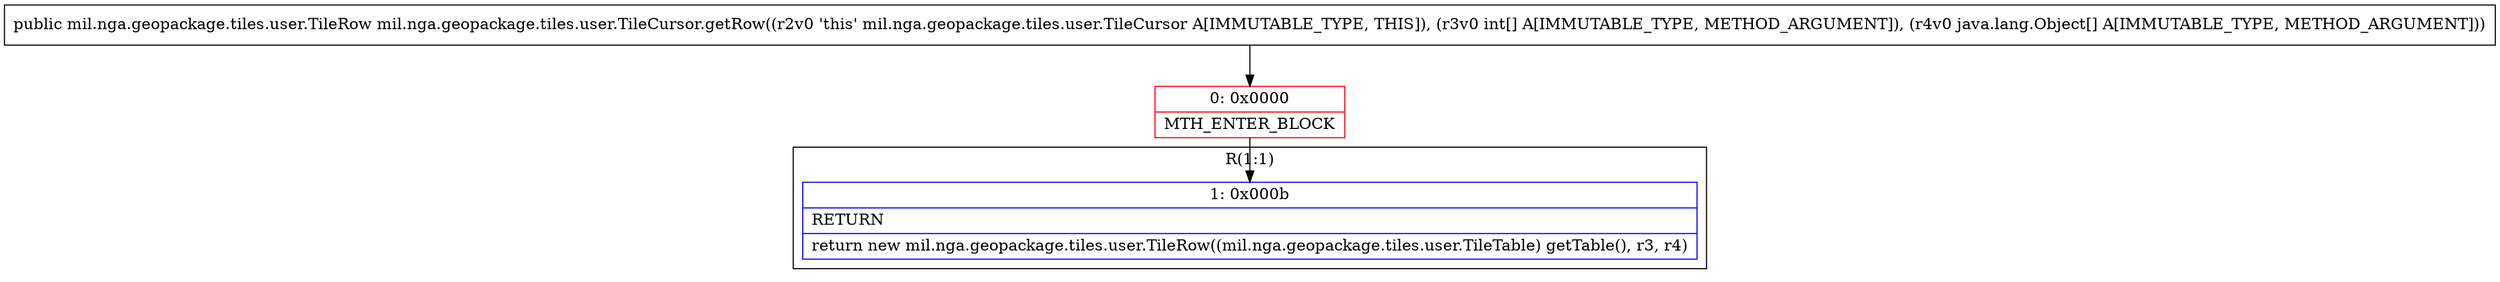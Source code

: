 digraph "CFG formil.nga.geopackage.tiles.user.TileCursor.getRow([I[Ljava\/lang\/Object;)Lmil\/nga\/geopackage\/tiles\/user\/TileRow;" {
subgraph cluster_Region_1104972425 {
label = "R(1:1)";
node [shape=record,color=blue];
Node_1 [shape=record,label="{1\:\ 0x000b|RETURN\l|return new mil.nga.geopackage.tiles.user.TileRow((mil.nga.geopackage.tiles.user.TileTable) getTable(), r3, r4)\l}"];
}
Node_0 [shape=record,color=red,label="{0\:\ 0x0000|MTH_ENTER_BLOCK\l}"];
MethodNode[shape=record,label="{public mil.nga.geopackage.tiles.user.TileRow mil.nga.geopackage.tiles.user.TileCursor.getRow((r2v0 'this' mil.nga.geopackage.tiles.user.TileCursor A[IMMUTABLE_TYPE, THIS]), (r3v0 int[] A[IMMUTABLE_TYPE, METHOD_ARGUMENT]), (r4v0 java.lang.Object[] A[IMMUTABLE_TYPE, METHOD_ARGUMENT])) }"];
MethodNode -> Node_0;
Node_0 -> Node_1;
}

